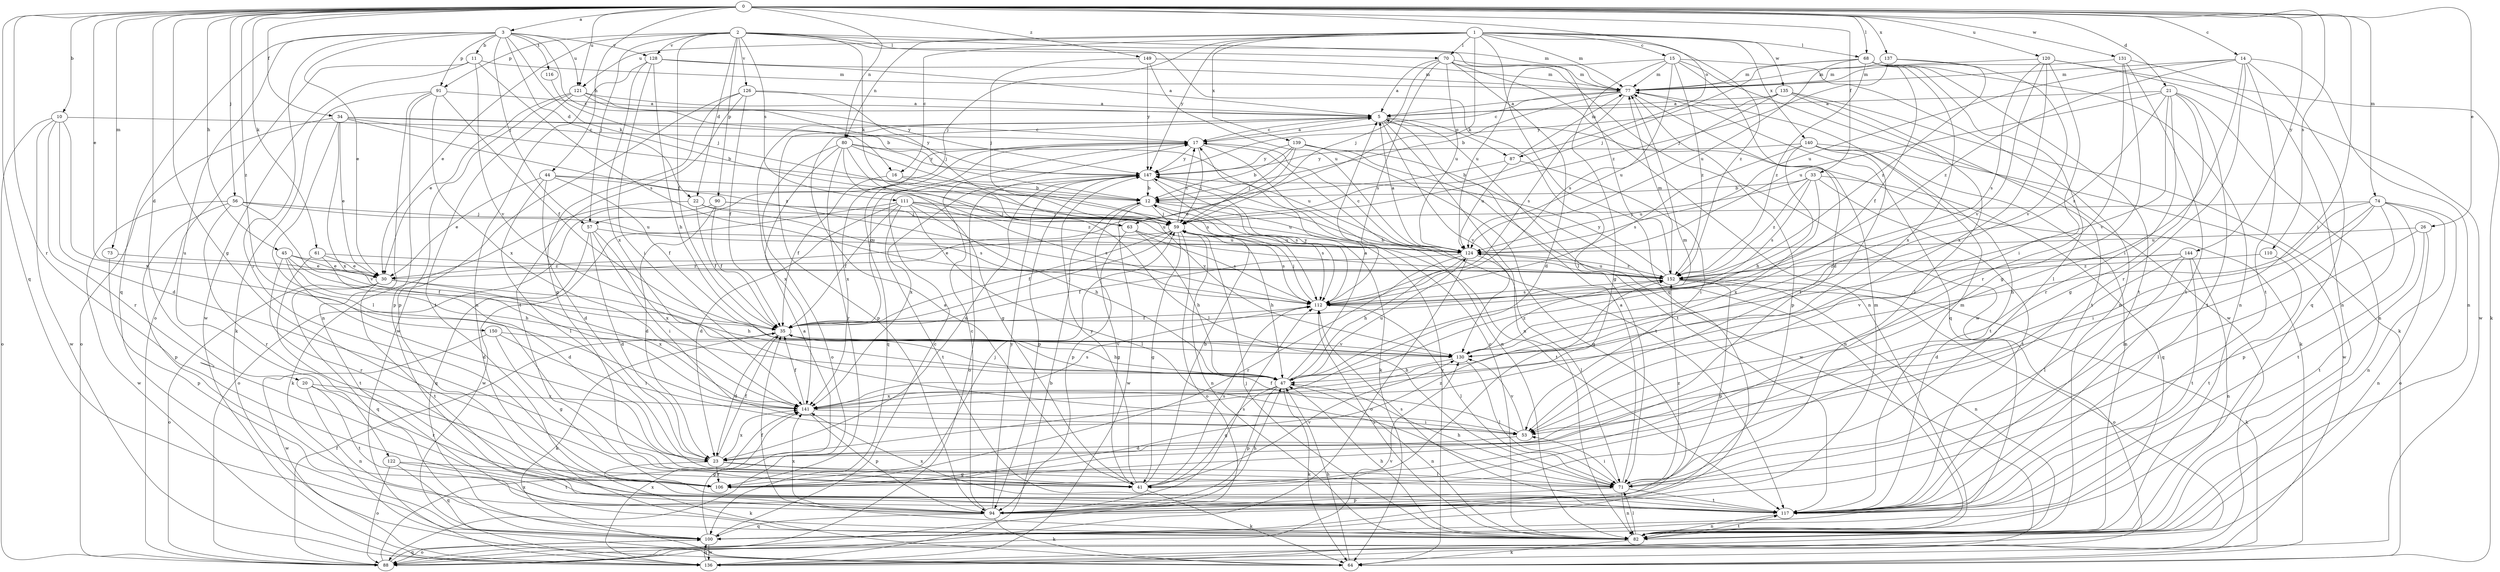 strict digraph  {
0;
1;
2;
3;
5;
10;
11;
12;
14;
15;
16;
17;
20;
21;
22;
23;
26;
30;
33;
34;
35;
41;
44;
45;
47;
53;
56;
57;
59;
61;
63;
64;
68;
70;
71;
73;
74;
77;
80;
82;
87;
88;
90;
91;
94;
100;
106;
110;
111;
112;
116;
117;
120;
121;
122;
124;
126;
128;
130;
131;
135;
136;
137;
139;
140;
141;
144;
147;
149;
150;
152;
0 -> 3  [label=a];
0 -> 10  [label=b];
0 -> 14  [label=c];
0 -> 20  [label=d];
0 -> 21  [label=d];
0 -> 26  [label=e];
0 -> 30  [label=e];
0 -> 33  [label=f];
0 -> 34  [label=f];
0 -> 41  [label=g];
0 -> 44  [label=h];
0 -> 45  [label=h];
0 -> 53  [label=i];
0 -> 56  [label=j];
0 -> 61  [label=k];
0 -> 68  [label=l];
0 -> 73  [label=m];
0 -> 74  [label=m];
0 -> 80  [label=n];
0 -> 87  [label=o];
0 -> 100  [label=q];
0 -> 106  [label=r];
0 -> 110  [label=s];
0 -> 120  [label=u];
0 -> 121  [label=u];
0 -> 131  [label=w];
0 -> 137  [label=x];
0 -> 144  [label=y];
0 -> 149  [label=z];
0 -> 150  [label=z];
1 -> 15  [label=c];
1 -> 16  [label=c];
1 -> 57  [label=j];
1 -> 63  [label=k];
1 -> 68  [label=l];
1 -> 70  [label=l];
1 -> 77  [label=m];
1 -> 80  [label=n];
1 -> 100  [label=q];
1 -> 121  [label=u];
1 -> 135  [label=w];
1 -> 139  [label=x];
1 -> 140  [label=x];
1 -> 147  [label=y];
1 -> 152  [label=z];
2 -> 22  [label=d];
2 -> 30  [label=e];
2 -> 35  [label=f];
2 -> 57  [label=j];
2 -> 63  [label=k];
2 -> 70  [label=l];
2 -> 71  [label=l];
2 -> 77  [label=m];
2 -> 90  [label=p];
2 -> 91  [label=p];
2 -> 111  [label=s];
2 -> 126  [label=v];
2 -> 128  [label=v];
2 -> 152  [label=z];
3 -> 11  [label=b];
3 -> 16  [label=c];
3 -> 22  [label=d];
3 -> 30  [label=e];
3 -> 57  [label=j];
3 -> 63  [label=k];
3 -> 91  [label=p];
3 -> 100  [label=q];
3 -> 106  [label=r];
3 -> 116  [label=t];
3 -> 121  [label=u];
3 -> 122  [label=u];
3 -> 128  [label=v];
5 -> 17  [label=c];
5 -> 64  [label=k];
5 -> 82  [label=n];
5 -> 87  [label=o];
5 -> 94  [label=p];
5 -> 117  [label=t];
5 -> 130  [label=v];
10 -> 17  [label=c];
10 -> 23  [label=d];
10 -> 88  [label=o];
10 -> 106  [label=r];
10 -> 136  [label=w];
10 -> 141  [label=x];
11 -> 77  [label=m];
11 -> 88  [label=o];
11 -> 112  [label=s];
11 -> 130  [label=v];
11 -> 136  [label=w];
12 -> 59  [label=j];
12 -> 94  [label=p];
12 -> 112  [label=s];
12 -> 117  [label=t];
12 -> 136  [label=w];
14 -> 53  [label=i];
14 -> 77  [label=m];
14 -> 82  [label=n];
14 -> 100  [label=q];
14 -> 106  [label=r];
14 -> 117  [label=t];
14 -> 124  [label=u];
14 -> 152  [label=z];
15 -> 23  [label=d];
15 -> 41  [label=g];
15 -> 77  [label=m];
15 -> 82  [label=n];
15 -> 112  [label=s];
15 -> 124  [label=u];
15 -> 136  [label=w];
15 -> 152  [label=z];
16 -> 12  [label=b];
16 -> 35  [label=f];
16 -> 130  [label=v];
17 -> 5  [label=a];
17 -> 59  [label=j];
17 -> 82  [label=n];
17 -> 100  [label=q];
17 -> 117  [label=t];
17 -> 141  [label=x];
17 -> 147  [label=y];
20 -> 82  [label=n];
20 -> 106  [label=r];
20 -> 117  [label=t];
20 -> 141  [label=x];
21 -> 5  [label=a];
21 -> 41  [label=g];
21 -> 82  [label=n];
21 -> 106  [label=r];
21 -> 112  [label=s];
21 -> 117  [label=t];
21 -> 124  [label=u];
21 -> 130  [label=v];
22 -> 35  [label=f];
22 -> 59  [label=j];
22 -> 64  [label=k];
22 -> 112  [label=s];
23 -> 35  [label=f];
23 -> 41  [label=g];
23 -> 64  [label=k];
23 -> 71  [label=l];
23 -> 106  [label=r];
23 -> 141  [label=x];
26 -> 71  [label=l];
26 -> 82  [label=n];
26 -> 117  [label=t];
26 -> 124  [label=u];
30 -> 47  [label=h];
30 -> 88  [label=o];
30 -> 100  [label=q];
30 -> 117  [label=t];
30 -> 141  [label=x];
33 -> 12  [label=b];
33 -> 100  [label=q];
33 -> 112  [label=s];
33 -> 117  [label=t];
33 -> 124  [label=u];
33 -> 141  [label=x];
33 -> 152  [label=z];
34 -> 12  [label=b];
34 -> 17  [label=c];
34 -> 30  [label=e];
34 -> 71  [label=l];
34 -> 88  [label=o];
34 -> 141  [label=x];
34 -> 147  [label=y];
34 -> 152  [label=z];
35 -> 17  [label=c];
35 -> 23  [label=d];
35 -> 47  [label=h];
35 -> 59  [label=j];
35 -> 64  [label=k];
35 -> 130  [label=v];
41 -> 5  [label=a];
41 -> 12  [label=b];
41 -> 64  [label=k];
41 -> 112  [label=s];
41 -> 130  [label=v];
41 -> 147  [label=y];
44 -> 12  [label=b];
44 -> 23  [label=d];
44 -> 30  [label=e];
44 -> 35  [label=f];
44 -> 71  [label=l];
44 -> 152  [label=z];
45 -> 23  [label=d];
45 -> 30  [label=e];
45 -> 35  [label=f];
45 -> 47  [label=h];
45 -> 106  [label=r];
45 -> 152  [label=z];
47 -> 5  [label=a];
47 -> 41  [label=g];
47 -> 64  [label=k];
47 -> 77  [label=m];
47 -> 82  [label=n];
47 -> 94  [label=p];
47 -> 124  [label=u];
47 -> 141  [label=x];
53 -> 23  [label=d];
53 -> 35  [label=f];
53 -> 130  [label=v];
56 -> 59  [label=j];
56 -> 94  [label=p];
56 -> 106  [label=r];
56 -> 124  [label=u];
56 -> 130  [label=v];
56 -> 136  [label=w];
57 -> 23  [label=d];
57 -> 53  [label=i];
57 -> 100  [label=q];
57 -> 124  [label=u];
57 -> 141  [label=x];
59 -> 17  [label=c];
59 -> 30  [label=e];
59 -> 35  [label=f];
59 -> 41  [label=g];
59 -> 47  [label=h];
59 -> 82  [label=n];
59 -> 88  [label=o];
59 -> 112  [label=s];
59 -> 124  [label=u];
61 -> 23  [label=d];
61 -> 30  [label=e];
61 -> 117  [label=t];
61 -> 152  [label=z];
63 -> 41  [label=g];
63 -> 47  [label=h];
63 -> 112  [label=s];
63 -> 124  [label=u];
64 -> 47  [label=h];
64 -> 147  [label=y];
68 -> 35  [label=f];
68 -> 59  [label=j];
68 -> 71  [label=l];
68 -> 77  [label=m];
68 -> 82  [label=n];
68 -> 117  [label=t];
68 -> 124  [label=u];
68 -> 141  [label=x];
68 -> 152  [label=z];
70 -> 5  [label=a];
70 -> 23  [label=d];
70 -> 59  [label=j];
70 -> 77  [label=m];
70 -> 82  [label=n];
70 -> 112  [label=s];
70 -> 124  [label=u];
70 -> 136  [label=w];
71 -> 5  [label=a];
71 -> 47  [label=h];
71 -> 53  [label=i];
71 -> 82  [label=n];
71 -> 94  [label=p];
71 -> 117  [label=t];
71 -> 152  [label=z];
73 -> 30  [label=e];
73 -> 94  [label=p];
74 -> 47  [label=h];
74 -> 53  [label=i];
74 -> 59  [label=j];
74 -> 71  [label=l];
74 -> 82  [label=n];
74 -> 88  [label=o];
74 -> 94  [label=p];
74 -> 117  [label=t];
77 -> 5  [label=a];
77 -> 12  [label=b];
77 -> 17  [label=c];
77 -> 94  [label=p];
77 -> 100  [label=q];
77 -> 112  [label=s];
80 -> 41  [label=g];
80 -> 71  [label=l];
80 -> 88  [label=o];
80 -> 106  [label=r];
80 -> 112  [label=s];
80 -> 124  [label=u];
80 -> 141  [label=x];
80 -> 147  [label=y];
82 -> 17  [label=c];
82 -> 35  [label=f];
82 -> 47  [label=h];
82 -> 59  [label=j];
82 -> 64  [label=k];
82 -> 71  [label=l];
82 -> 112  [label=s];
82 -> 117  [label=t];
87 -> 12  [label=b];
87 -> 53  [label=i];
87 -> 77  [label=m];
87 -> 124  [label=u];
88 -> 35  [label=f];
88 -> 100  [label=q];
88 -> 130  [label=v];
88 -> 141  [label=x];
90 -> 23  [label=d];
90 -> 35  [label=f];
90 -> 59  [label=j];
90 -> 88  [label=o];
90 -> 124  [label=u];
91 -> 5  [label=a];
91 -> 35  [label=f];
91 -> 64  [label=k];
91 -> 82  [label=n];
91 -> 94  [label=p];
91 -> 141  [label=x];
94 -> 17  [label=c];
94 -> 47  [label=h];
94 -> 64  [label=k];
94 -> 77  [label=m];
94 -> 100  [label=q];
94 -> 112  [label=s];
94 -> 141  [label=x];
94 -> 147  [label=y];
100 -> 5  [label=a];
100 -> 17  [label=c];
100 -> 88  [label=o];
100 -> 136  [label=w];
106 -> 59  [label=j];
106 -> 152  [label=z];
110 -> 117  [label=t];
110 -> 152  [label=z];
111 -> 23  [label=d];
111 -> 35  [label=f];
111 -> 47  [label=h];
111 -> 59  [label=j];
111 -> 71  [label=l];
111 -> 112  [label=s];
111 -> 117  [label=t];
111 -> 124  [label=u];
111 -> 136  [label=w];
112 -> 35  [label=f];
112 -> 59  [label=j];
112 -> 71  [label=l];
112 -> 147  [label=y];
116 -> 59  [label=j];
117 -> 77  [label=m];
117 -> 82  [label=n];
117 -> 112  [label=s];
117 -> 141  [label=x];
120 -> 53  [label=i];
120 -> 64  [label=k];
120 -> 77  [label=m];
120 -> 112  [label=s];
120 -> 130  [label=v];
120 -> 136  [label=w];
120 -> 141  [label=x];
121 -> 5  [label=a];
121 -> 12  [label=b];
121 -> 30  [label=e];
121 -> 94  [label=p];
121 -> 117  [label=t];
121 -> 147  [label=y];
122 -> 41  [label=g];
122 -> 88  [label=o];
122 -> 100  [label=q];
122 -> 117  [label=t];
124 -> 5  [label=a];
124 -> 17  [label=c];
124 -> 35  [label=f];
124 -> 47  [label=h];
124 -> 71  [label=l];
124 -> 88  [label=o];
124 -> 106  [label=r];
124 -> 152  [label=z];
126 -> 5  [label=a];
126 -> 35  [label=f];
126 -> 41  [label=g];
126 -> 59  [label=j];
126 -> 117  [label=t];
126 -> 136  [label=w];
128 -> 5  [label=a];
128 -> 47  [label=h];
128 -> 53  [label=i];
128 -> 77  [label=m];
128 -> 82  [label=n];
128 -> 141  [label=x];
130 -> 47  [label=h];
130 -> 71  [label=l];
130 -> 152  [label=z];
131 -> 41  [label=g];
131 -> 77  [label=m];
131 -> 82  [label=n];
131 -> 106  [label=r];
131 -> 117  [label=t];
135 -> 5  [label=a];
135 -> 64  [label=k];
135 -> 71  [label=l];
135 -> 117  [label=t];
135 -> 124  [label=u];
135 -> 147  [label=y];
136 -> 12  [label=b];
136 -> 100  [label=q];
136 -> 141  [label=x];
137 -> 59  [label=j];
137 -> 77  [label=m];
137 -> 130  [label=v];
137 -> 152  [label=z];
139 -> 12  [label=b];
139 -> 30  [label=e];
139 -> 59  [label=j];
139 -> 82  [label=n];
139 -> 100  [label=q];
139 -> 136  [label=w];
139 -> 147  [label=y];
140 -> 47  [label=h];
140 -> 53  [label=i];
140 -> 82  [label=n];
140 -> 112  [label=s];
140 -> 117  [label=t];
140 -> 136  [label=w];
140 -> 147  [label=y];
141 -> 35  [label=f];
141 -> 53  [label=i];
141 -> 94  [label=p];
141 -> 112  [label=s];
144 -> 23  [label=d];
144 -> 71  [label=l];
144 -> 82  [label=n];
144 -> 117  [label=t];
144 -> 130  [label=v];
144 -> 152  [label=z];
147 -> 12  [label=b];
147 -> 23  [label=d];
147 -> 64  [label=k];
147 -> 88  [label=o];
147 -> 94  [label=p];
147 -> 112  [label=s];
147 -> 141  [label=x];
149 -> 59  [label=j];
149 -> 77  [label=m];
149 -> 124  [label=u];
149 -> 147  [label=y];
150 -> 41  [label=g];
150 -> 53  [label=i];
150 -> 130  [label=v];
150 -> 136  [label=w];
152 -> 12  [label=b];
152 -> 64  [label=k];
152 -> 77  [label=m];
152 -> 82  [label=n];
152 -> 88  [label=o];
152 -> 94  [label=p];
152 -> 112  [label=s];
152 -> 124  [label=u];
152 -> 147  [label=y];
}
